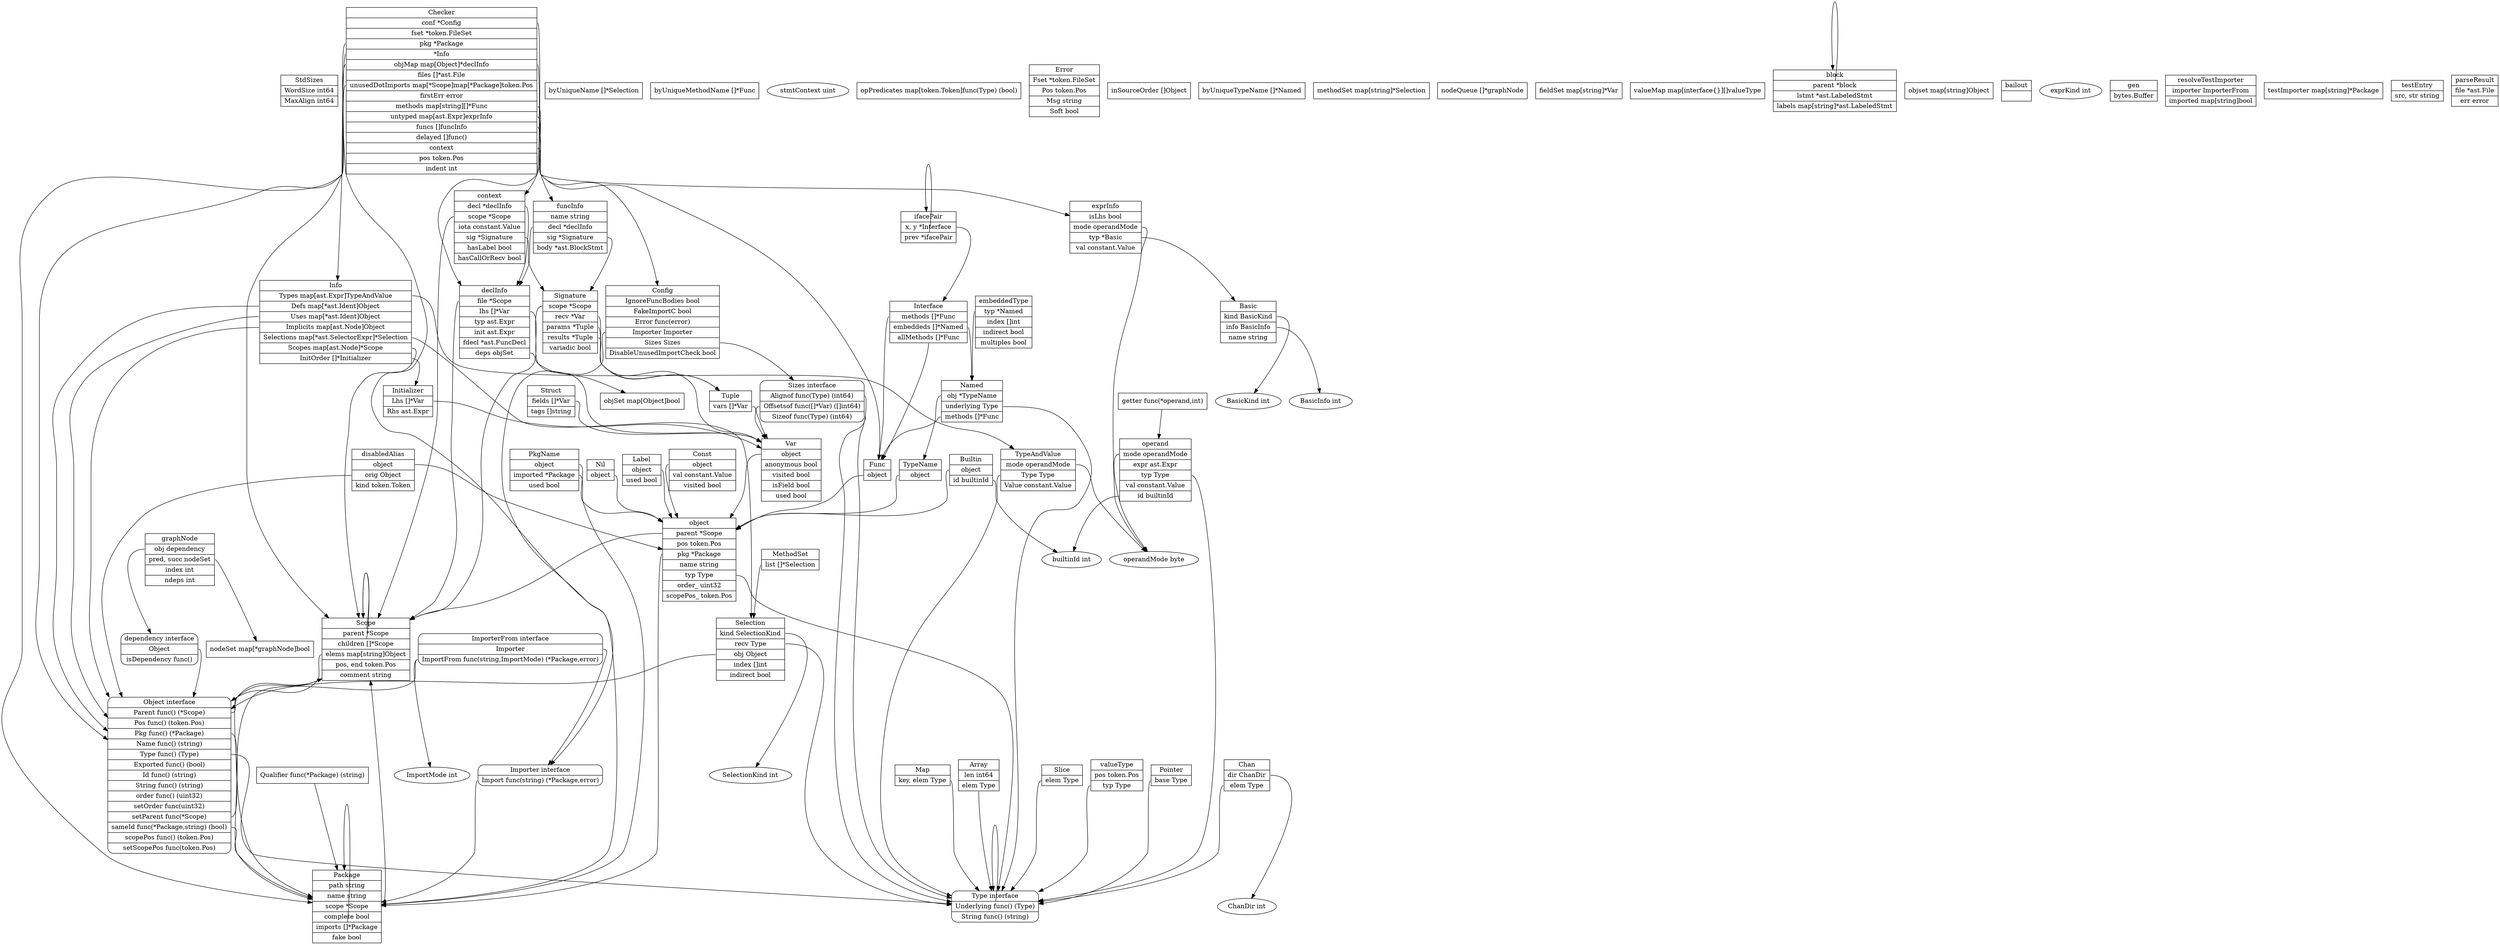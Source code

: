 digraph "GoERD" { 
subgraph "types" {
label="types";
 "node-StdSizes" [shape=record,label="{StdSizes|<f0>WordSize\ int64|<f1>MaxAlign\ int64}"];
 "node-Func" [shape=record,label="{Func|<f0>object}"];
 "node-byUniqueName" [shape=rectangle,label="byUniqueName\ \[\]\*Selection"];
 "node-Signature" [shape=record,label="{Signature|<f0>scope\ \*Scope|<f1>recv\ \*Var|<f2>params\ \*Tuple|<f3>results\ \*Tuple|<f4>variadic\ bool}"];
 "node-declInfo" [shape=record,label="{declInfo|<f0>file\ \*Scope|<f1>lhs\ \[\]\*Var|<f2>typ\ ast.Expr|<f3>init\ ast.Expr|<f4>fdecl\ \*ast.FuncDecl|<f5>deps\ objSet}"];
 "node-nodeSet" [shape=rectangle,label="nodeSet\ map\[\*graphNode\]bool"];
 "node-Scope" [shape=record,label="{Scope|<f0>parent\ \*Scope|<f1>children\ \[\]\*Scope|<f2>elems\ map\[string\]Object|<f3>pos\,\ end\ token.Pos|<f4>comment\ string}"];
 "node-Nil" [shape=record,label="{Nil|<f0>object}"];
 "node-MethodSet" [shape=record,label="{MethodSet|<f0>list\ \[\]\*Selection}"];
 "node-builtinId" [shape=ellipse,label="builtinId\ int"];
 "node-PkgName" [shape=record,label="{PkgName|<f0>object|<f1>imported\ \*Package|<f2>used\ bool}"];
 "node-Label" [shape=record,label="{Label|<f0>object|<f1>used\ bool}"];
 "node-Struct" [shape=record,label="{Struct|<f0>fields\ \[\]\*Var|<f1>tags\ \[\]string}"];
 "node-funcInfo" [shape=record,label="{funcInfo|<f0>name\ string|<f1>decl\ \*declInfo|<f2>sig\ \*Signature|<f3>body\ \*ast.BlockStmt}"];
 "node-dependency" [shape=Mrecord,label="{dependency\ interface|<f0>Object|<f1>isDependency\ func\(\)}"];
 "node-byUniqueMethodName" [shape=rectangle,label="byUniqueMethodName\ \[\]\*Func"];
 "node-stmtContext" [shape=ellipse,label="stmtContext\ uint"];
 "node-Qualifier" [shape=rectangle,label="Qualifier\ func\(\*Package\)\ \(string\)"];
 "node-opPredicates" [shape=rectangle,label="opPredicates\ map\[token.Token\]func\(Type\)\ \(bool\)"];
 "node-Sizes" [shape=Mrecord,label="{Sizes\ interface|<f0>Alignof\ func\(Type\)\ \(int64\)|<f1>Offsetsof\ func\(\[\]\*Var\)\ \(\[\]int64\)|<f2>Sizeof\ func\(Type\)\ \(int64\)}"];
 "node-Initializer" [shape=record,label="{Initializer|<f0>Lhs\ \[\]\*Var|<f1>Rhs\ ast.Expr}"];
 "node-operand" [shape=record,label="{operand|<f0>mode\ operandMode|<f1>expr\ ast.Expr|<f2>typ\ Type|<f3>val\ constant.Value|<f4>id\ builtinId}"];
 "node-ImporterFrom" [shape=Mrecord,label="{ImporterFrom\ interface|<f0>Importer|<f1>ImportFrom\ func\(string\,ImportMode\)\ \(\*Package\,error\)}"];
 "node-Const" [shape=record,label="{Const|<f0>object|<f1>val\ constant.Value|<f2>visited\ bool}"];
 "node-ChanDir" [shape=ellipse,label="ChanDir\ int"];
 "node-BasicInfo" [shape=ellipse,label="BasicInfo\ int"];
 "node-Map" [shape=record,label="{Map|<f0>key\,\ elem\ Type}"];
 "node-Chan" [shape=record,label="{Chan|<f0>dir\ ChanDir|<f1>elem\ Type}"];
 "node-embeddedType" [shape=record,label="{embeddedType|<f0>typ\ \*Named|<f1>index\ \[\]int|<f2>indirect\ bool|<f3>multiples\ bool}"];
 "node-Info" [shape=record,label="{Info|<f0>Types\ map\[ast.Expr\]TypeAndValue|<f1>Defs\ map\[\*ast.Ident\]Object|<f2>Uses\ map\[\*ast.Ident\]Object|<f3>Implicits\ map\[ast.Node\]Object|<f4>Selections\ map\[\*ast.SelectorExpr\]\*Selection|<f5>Scopes\ map\[ast.Node\]\*Scope|<f6>InitOrder\ \[\]\*Initializer}"];
 "node-disabledAlias" [shape=record,label="{disabledAlias|<f0>object|<f1>orig\ Object|<f2>kind\ token.Token}"];
 "node-Error" [shape=record,label="{Error|<f0>Fset\ \*token.FileSet|<f1>Pos\ token.Pos|<f2>Msg\ string|<f3>Soft\ bool}"];
 "node-TypeAndValue" [shape=record,label="{TypeAndValue|<f0>mode\ operandMode|<f1>Type\ Type|<f2>Value\ constant.Value}"];
 "node-inSourceOrder" [shape=rectangle,label="inSourceOrder\ \[\]Object"];
 "node-graphNode" [shape=record,label="{graphNode|<f0>obj\ dependency|<f1>pred\,\ succ\ nodeSet|<f2>index\ int|<f3>ndeps\ int}"];
 "node-byUniqueTypeName" [shape=rectangle,label="byUniqueTypeName\ \[\]\*Named"];
 "node-methodSet" [shape=rectangle,label="methodSet\ map\[string\]\*Selection"];
 "node-Basic" [shape=record,label="{Basic|<f0>kind\ BasicKind|<f1>info\ BasicInfo|<f2>name\ string}"];
 "node-Array" [shape=record,label="{Array|<f0>len\ int64|<f1>elem\ Type}"];
 "node-Builtin" [shape=record,label="{Builtin|<f0>object|<f1>id\ builtinId}"];
 "node-SelectionKind" [shape=ellipse,label="SelectionKind\ int"];
 "node-Interface" [shape=record,label="{Interface|<f0>methods\ \[\]\*Func|<f1>embeddeds\ \[\]\*Named|<f2>allMethods\ \[\]\*Func}"];
 "node-objSet" [shape=rectangle,label="objSet\ map\[Object\]bool"];
 "node-nodeQueue" [shape=rectangle,label="nodeQueue\ \[\]\*graphNode"];
 "node-object" [shape=record,label="{object|<f0>parent\ \*Scope|<f1>pos\ token.Pos|<f2>pkg\ \*Package|<f3>name\ string|<f4>typ\ Type|<f5>order_\ uint32|<f6>scopePos_\ token.Pos}"];
 "node-fieldSet" [shape=rectangle,label="fieldSet\ map\[string\]\*Var"];
 "node-context" [shape=record,label="{context|<f0>decl\ \*declInfo|<f1>scope\ \*Scope|<f2>iota\ constant.Value|<f3>sig\ \*Signature|<f4>hasLabel\ bool|<f5>hasCallOrRecv\ bool}"];
 "node-Checker" [shape=record,label="{Checker|<f0>conf\ \*Config|<f1>fset\ \*token.FileSet|<f2>pkg\ \*Package|<f3>\*Info|<f4>objMap\ map\[Object\]\*declInfo|<f5>files\ \[\]\*ast.File|<f6>unusedDotImports\ map\[\*Scope\]map\[\*Package\]token.Pos|<f7>firstErr\ error|<f8>methods\ map\[string\]\[\]\*Func|<f9>untyped\ map\[ast.Expr\]exprInfo|<f10>funcs\ \[\]funcInfo|<f11>delayed\ \[\]func\(\)|<f12>context|<f13>pos\ token.Pos|<f14>indent\ int}"];
 "node-Package" [shape=record,label="{Package|<f0>path\ string|<f1>name\ string|<f2>scope\ \*Scope|<f3>complete\ bool|<f4>imports\ \[\]\*Package|<f5>fake\ bool}"];
 "node-Object" [shape=Mrecord,label="{Object\ interface|<f0>Parent\ func\(\)\ \(\*Scope\)|<f1>Pos\ func\(\)\ \(token.Pos\)|<f2>Pkg\ func\(\)\ \(\*Package\)|<f3>Name\ func\(\)\ \(string\)|<f4>Type\ func\(\)\ \(Type\)|<f5>Exported\ func\(\)\ \(bool\)|<f6>Id\ func\(\)\ \(string\)|<f7>String\ func\(\)\ \(string\)|<f8>order\ func\(\)\ \(uint32\)|<f9>setOrder\ func\(uint32\)|<f10>setParent\ func\(\*Scope\)|<f11>sameId\ func\(\*Package\,string\)\ \(bool\)|<f12>scopePos\ func\(\)\ \(token.Pos\)|<f13>setScopePos\ func\(token.Pos\)}"];
 "node-TypeName" [shape=record,label="{TypeName|<f0>object}"];
 "node-operandMode" [shape=ellipse,label="operandMode\ byte"];
 "node-Selection" [shape=record,label="{Selection|<f0>kind\ SelectionKind|<f1>recv\ Type|<f2>obj\ Object|<f3>index\ \[\]int|<f4>indirect\ bool}"];
 "node-Named" [shape=record,label="{Named|<f0>obj\ \*TypeName|<f1>underlying\ Type|<f2>methods\ \[\]\*Func}"];
 "node-exprInfo" [shape=record,label="{exprInfo|<f0>isLhs\ bool|<f1>mode\ operandMode|<f2>typ\ \*Basic|<f3>val\ constant.Value}"];
 "node-valueMap" [shape=rectangle,label="valueMap\ map\[interface\{\}\]\[\]valueType"];
 "node-ImportMode" [shape=ellipse,label="ImportMode\ int"];
 "node-Type" [shape=Mrecord,label="{Type\ interface|<f0>Underlying\ func\(\)\ \(Type\)|<f1>String\ func\(\)\ \(string\)}"];
 "node-BasicKind" [shape=ellipse,label="BasicKind\ int"];
 "node-Slice" [shape=record,label="{Slice|<f0>elem\ Type}"];
 "node-block" [shape=record,label="{block|<f0>parent\ \*block|<f1>lstmt\ \*ast.LabeledStmt|<f2>labels\ map\[string\]\*ast.LabeledStmt}"];
 "node-valueType" [shape=record,label="{valueType|<f0>pos\ token.Pos|<f1>typ\ Type}"];
 "node-Config" [shape=record,label="{Config|<f0>IgnoreFuncBodies\ bool|<f1>FakeImportC\ bool|<f2>Error\ func\(error\)|<f3>Importer\ Importer|<f4>Sizes\ Sizes|<f5>DisableUnusedImportCheck\ bool}"];
 "node-ifacePair" [shape=record,label="{ifacePair|<f0>x\,\ y\ \*Interface|<f1>prev\ \*ifacePair}"];
 "node-Var" [shape=record,label="{Var|<f0>object|<f1>anonymous\ bool|<f2>visited\ bool|<f3>isField\ bool|<f4>used\ bool}"];
 "node-objset" [shape=rectangle,label="objset\ map\[string\]Object"];
 "node-Tuple" [shape=record,label="{Tuple|<f0>vars\ \[\]\*Var}"];
 "node-Importer" [shape=Mrecord,label="{Importer\ interface|<f0>Import\ func\(string\)\ \(\*Package\,error\)}"];
 "node-Pointer" [shape=record,label="{Pointer|<f0>base\ Type}"];
 "node-bailout" [shape=record,label="{bailout|}"];
 "node-getter" [shape=rectangle,label="getter\ func\(\*operand\,int\)"];
 "node-exprKind" [shape=ellipse,label="exprKind\ int"];
"node-dependency":f0 -> "node-Object";
"node-PkgName":f0 -> "node-object";
"node-PkgName":f1 -> "node-Package";
"node-Label":f0 -> "node-object";
"node-Struct":f0 -> "node-Var";
"node-funcInfo":f1 -> "node-declInfo";
"node-funcInfo":f2 -> "node-Signature";
"node-Sizes":f0 -> "node-Type";
"node-Sizes":f1 -> "node-Var";
"node-Sizes":f2 -> "node-Type";
"node-Qualifier":f0 -> "node-Package";
"node-operand":f0 -> "node-operandMode";
"node-operand":f2 -> "node-Type";
"node-operand":f4 -> "node-builtinId";
"node-Initializer":f0 -> "node-Var";
"node-Const":f0 -> "node-object";
"node-ImporterFrom":f0 -> "node-Importer";
"node-ImporterFrom":f1 -> "node-ImportMode";
"node-ImporterFrom":f1 -> "node-Package";
"node-Info":f0 -> "node-TypeAndValue";
"node-Info":f1 -> "node-Object";
"node-Info":f2 -> "node-Object";
"node-Info":f3 -> "node-Object";
"node-Info":f4 -> "node-Selection";
"node-Info":f5 -> "node-Scope";
"node-Info":f6 -> "node-Initializer";
"node-disabledAlias":f0 -> "node-object";
"node-disabledAlias":f1 -> "node-Object";
"node-Map":f0 -> "node-Type";
"node-Chan":f0 -> "node-ChanDir";
"node-Chan":f1 -> "node-Type";
"node-embeddedType":f0 -> "node-Named";
"node-graphNode":f0 -> "node-dependency";
"node-graphNode":f1 -> "node-nodeSet";
"node-TypeAndValue":f0 -> "node-operandMode";
"node-TypeAndValue":f1 -> "node-Type";
"node-Basic":f0 -> "node-BasicKind";
"node-Basic":f1 -> "node-BasicInfo";
"node-Array":f1 -> "node-Type";
"node-object":f0 -> "node-Scope";
"node-object":f2 -> "node-Package";
"node-object":f4 -> "node-Type";
"node-Builtin":f0 -> "node-object";
"node-Builtin":f1 -> "node-builtinId";
"node-Interface":f0 -> "node-Func";
"node-Interface":f1 -> "node-Named";
"node-Interface":f2 -> "node-Func";
"node-Checker":f0 -> "node-Config";
"node-Checker":f2 -> "node-Package";
"node-Checker":f3 -> "node-Info";
"node-Checker":f4 -> "node-Object";
"node-Checker":f4 -> "node-declInfo";
"node-Checker":f6 -> "node-Scope";
"node-Checker":f6 -> "node-Package";
"node-Checker":f8 -> "node-Func";
"node-Checker":f9 -> "node-exprInfo";
"node-Checker":f10 -> "node-funcInfo";
"node-Checker":f12 -> "node-context";
"node-Package":f2 -> "node-Scope";
"node-Package":f4 -> "node-Package";
"node-context":f0 -> "node-declInfo";
"node-context":f1 -> "node-Scope";
"node-context":f3 -> "node-Signature";
"node-Object":f0 -> "node-Scope";
"node-Object":f2 -> "node-Package";
"node-Object":f4 -> "node-Type";
"node-Object":f10 -> "node-Scope";
"node-Object":f11 -> "node-Package";
"node-TypeName":f0 -> "node-object";
"node-Selection":f0 -> "node-SelectionKind";
"node-Selection":f1 -> "node-Type";
"node-Selection":f2 -> "node-Object";
"node-Named":f0 -> "node-TypeName";
"node-Named":f1 -> "node-Type";
"node-Named":f2 -> "node-Func";
"node-exprInfo":f1 -> "node-operandMode";
"node-exprInfo":f2 -> "node-Basic";
"node-valueType":f1 -> "node-Type";
"node-Config":f3 -> "node-Importer";
"node-Config":f4 -> "node-Sizes";
"node-Type":f0 -> "node-Type";
"node-Slice":f0 -> "node-Type";
"node-block":f0 -> "node-block";
"node-Var":f0 -> "node-object";
"node-ifacePair":f0 -> "node-Interface";
"node-ifacePair":f1 -> "node-ifacePair";
"node-Tuple":f0 -> "node-Var";
"node-getter":f0 -> "node-operand";
"node-Importer":f0 -> "node-Package";
"node-Pointer":f0 -> "node-Type";
"node-Scope":f0 -> "node-Scope";
"node-Scope":f1 -> "node-Scope";
"node-Scope":f2 -> "node-Object";
"node-Func":f0 -> "node-object";
"node-Signature":f0 -> "node-Scope";
"node-Signature":f1 -> "node-Var";
"node-Signature":f2 -> "node-Tuple";
"node-Signature":f3 -> "node-Tuple";
"node-declInfo":f0 -> "node-Scope";
"node-declInfo":f1 -> "node-Var";
"node-declInfo":f5 -> "node-objSet";
"node-MethodSet":f0 -> "node-Selection";
"node-Nil":f0 -> "node-object";
}
subgraph "types_test" {
label="types_test";
 "node-gen" [shape=record,label="{gen|<f0>bytes.Buffer}"];
 "node-resolveTestImporter" [shape=record,label="{resolveTestImporter|<f0>importer\ ImporterFrom|<f1>imported\ map\[string\]bool}"];
 "node-testImporter" [shape=rectangle,label="testImporter\ map\[string\]\*Package"];
 "node-testEntry" [shape=record,label="{testEntry|<f0>src\,\ str\ string}"];
}
subgraph "main" {
label="main";
 "node-parseResult" [shape=record,label="{parseResult|<f0>file\ \*ast.File|<f1>err\ error}"];
 "node-bailout" [shape=record,label="{bailout|}"];
}
}

